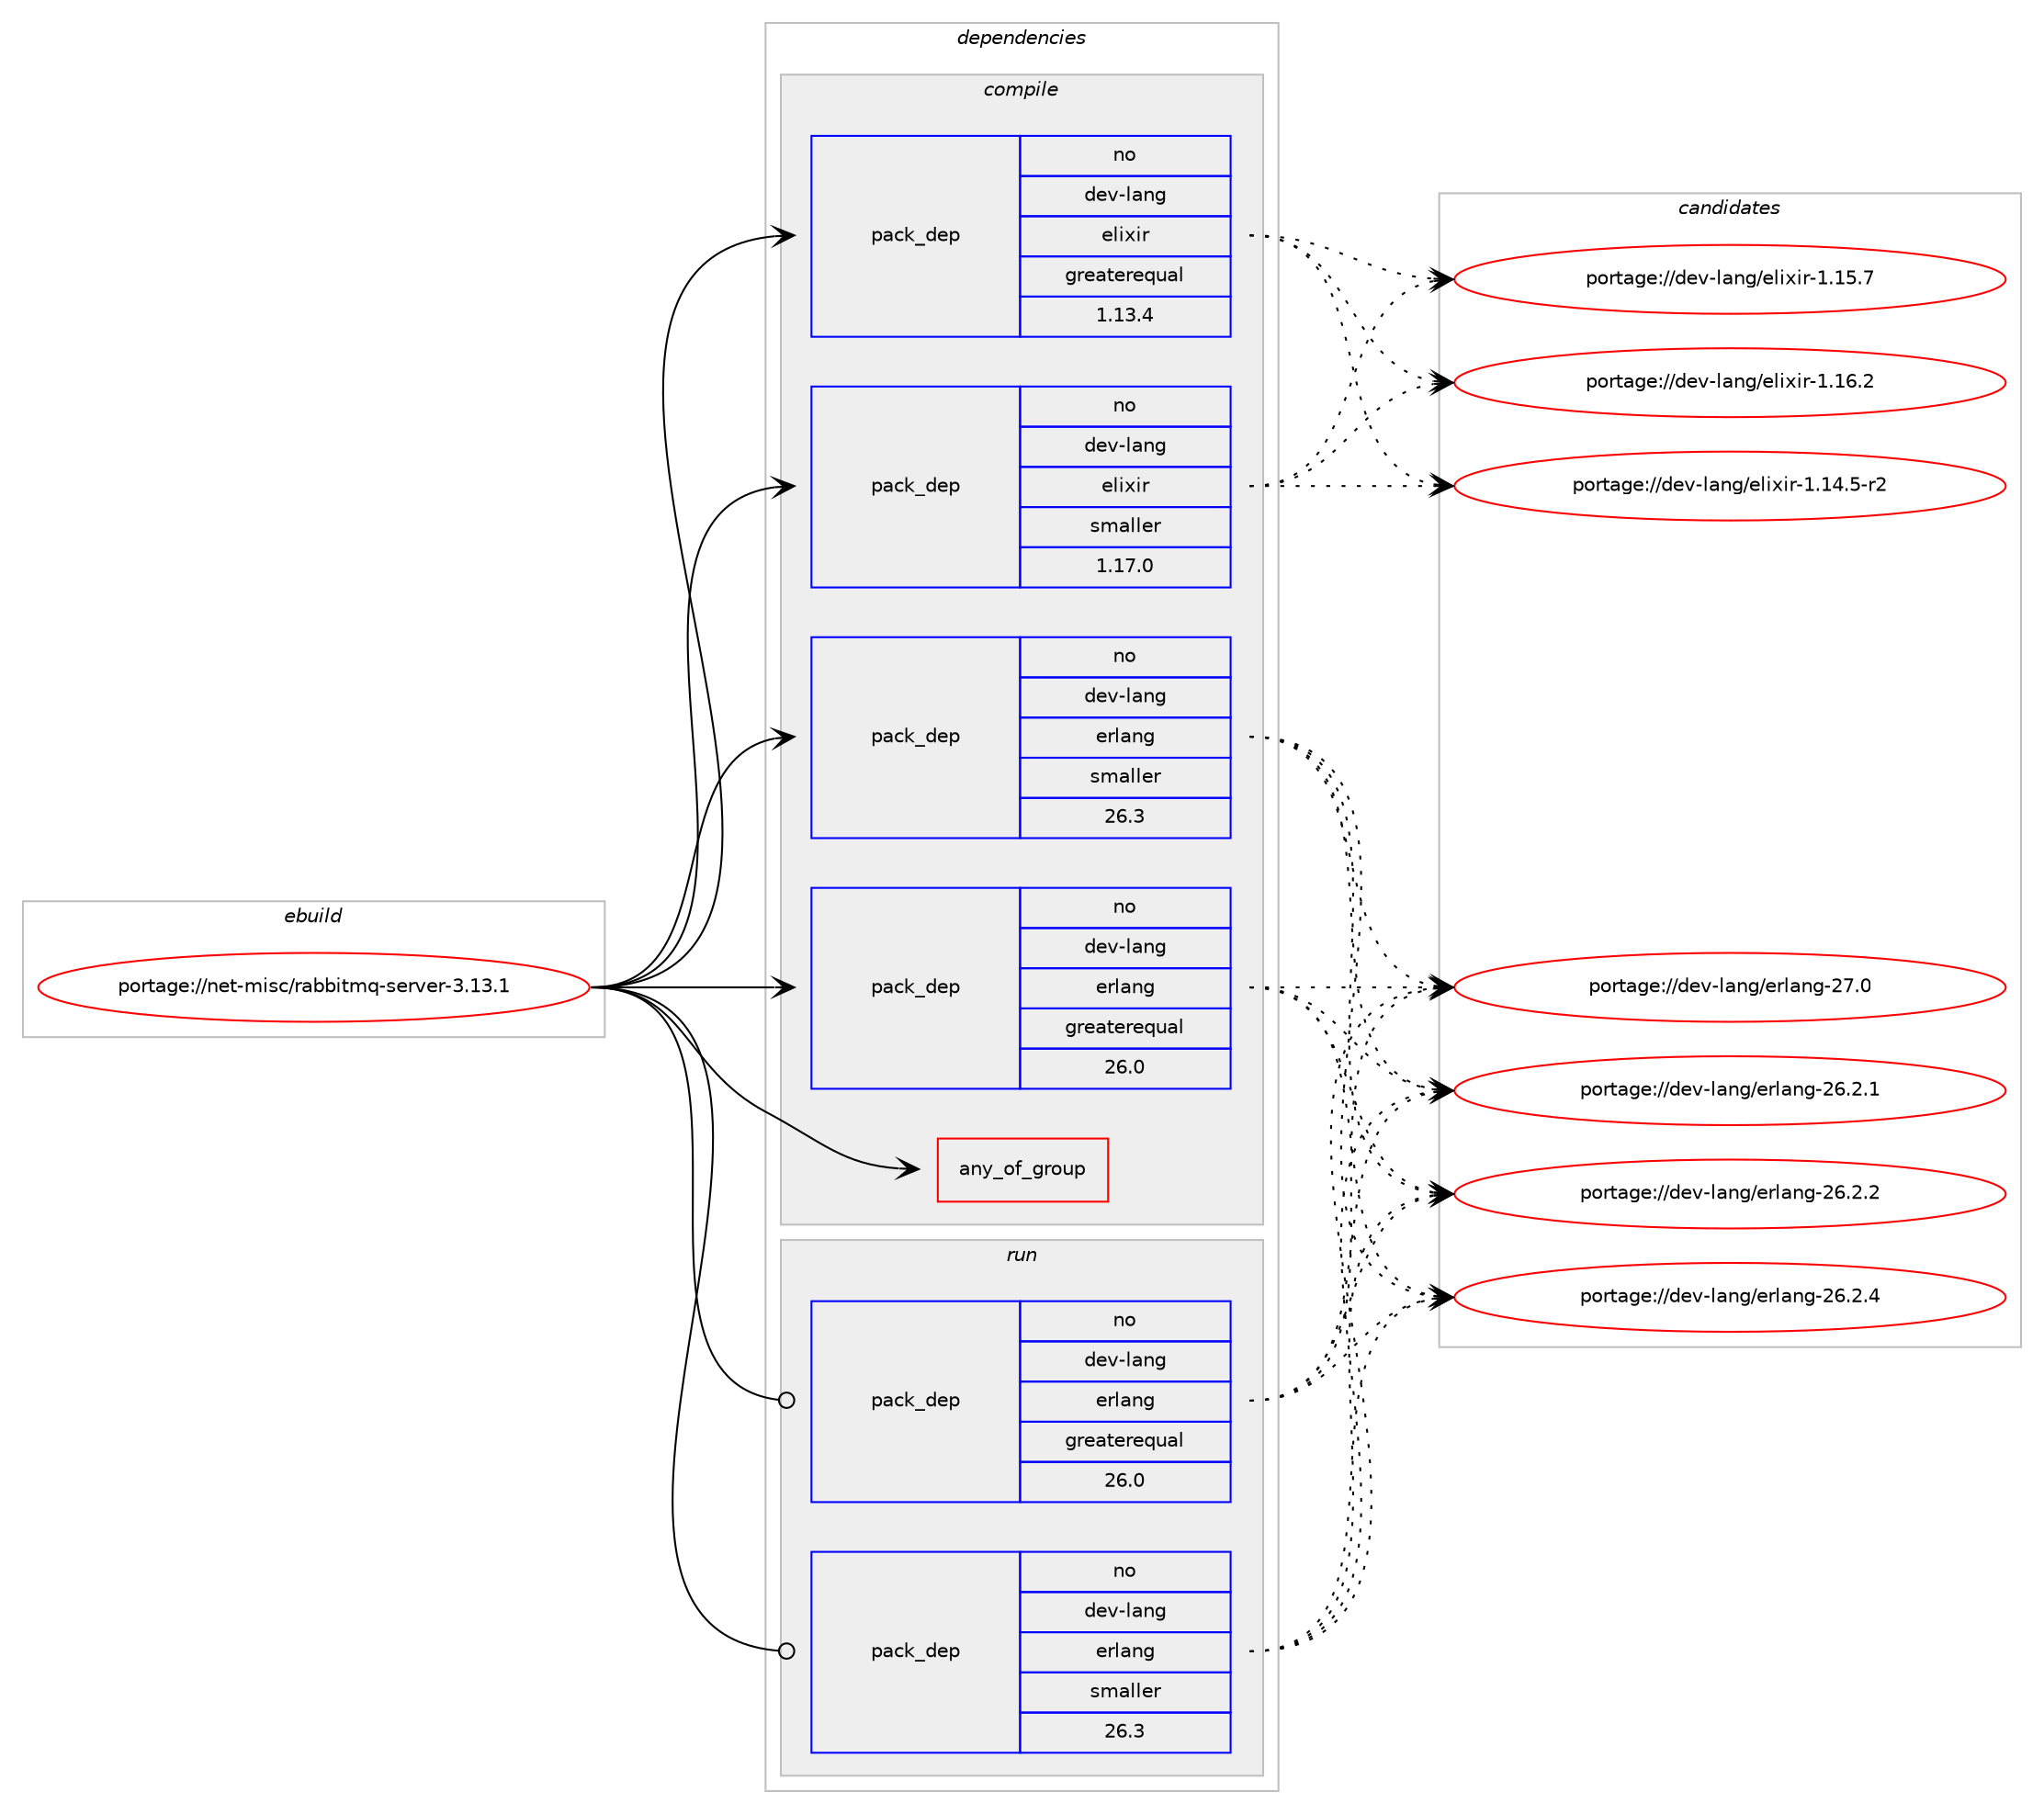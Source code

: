 digraph prolog {

# *************
# Graph options
# *************

newrank=true;
concentrate=true;
compound=true;
graph [rankdir=LR,fontname=Helvetica,fontsize=10,ranksep=1.5];#, ranksep=2.5, nodesep=0.2];
edge  [arrowhead=vee];
node  [fontname=Helvetica,fontsize=10];

# **********
# The ebuild
# **********

subgraph cluster_leftcol {
color=gray;
rank=same;
label=<<i>ebuild</i>>;
id [label="portage://net-misc/rabbitmq-server-3.13.1", color=red, width=4, href="../net-misc/rabbitmq-server-3.13.1.svg"];
}

# ****************
# The dependencies
# ****************

subgraph cluster_midcol {
color=gray;
label=<<i>dependencies</i>>;
subgraph cluster_compile {
fillcolor="#eeeeee";
style=filled;
label=<<i>compile</i>>;
subgraph any2460 {
dependency190125 [label=<<TABLE BORDER="0" CELLBORDER="1" CELLSPACING="0" CELLPADDING="4"><TR><TD CELLPADDING="10">any_of_group</TD></TR></TABLE>>, shape=none, color=red];# *** BEGIN UNKNOWN DEPENDENCY TYPE (TODO) ***
# dependency190125 -> package_dependency(portage://net-misc/rabbitmq-server-3.13.1,install,no,dev-lang,python,none,[,,],[slot(3.12)],[use(enable(xml),positive)])
# *** END UNKNOWN DEPENDENCY TYPE (TODO) ***

# *** BEGIN UNKNOWN DEPENDENCY TYPE (TODO) ***
# dependency190125 -> package_dependency(portage://net-misc/rabbitmq-server-3.13.1,install,no,dev-lang,python,none,[,,],[slot(3.11)],[use(enable(xml),positive)])
# *** END UNKNOWN DEPENDENCY TYPE (TODO) ***

# *** BEGIN UNKNOWN DEPENDENCY TYPE (TODO) ***
# dependency190125 -> package_dependency(portage://net-misc/rabbitmq-server-3.13.1,install,no,dev-lang,python,none,[,,],[slot(3.10)],[use(enable(xml),positive)])
# *** END UNKNOWN DEPENDENCY TYPE (TODO) ***

}
id:e -> dependency190125:w [weight=20,style="solid",arrowhead="vee"];
# *** BEGIN UNKNOWN DEPENDENCY TYPE (TODO) ***
# id -> package_dependency(portage://net-misc/rabbitmq-server-3.13.1,install,no,acct-group,rabbitmq,none,[,,],[],[])
# *** END UNKNOWN DEPENDENCY TYPE (TODO) ***

# *** BEGIN UNKNOWN DEPENDENCY TYPE (TODO) ***
# id -> package_dependency(portage://net-misc/rabbitmq-server-3.13.1,install,no,acct-user,rabbitmq,none,[,,],[],[])
# *** END UNKNOWN DEPENDENCY TYPE (TODO) ***

# *** BEGIN UNKNOWN DEPENDENCY TYPE (TODO) ***
# id -> package_dependency(portage://net-misc/rabbitmq-server-3.13.1,install,no,app-arch,unzip,none,[,,],[],[])
# *** END UNKNOWN DEPENDENCY TYPE (TODO) ***

# *** BEGIN UNKNOWN DEPENDENCY TYPE (TODO) ***
# id -> package_dependency(portage://net-misc/rabbitmq-server-3.13.1,install,no,app-arch,zip,none,[,,],[],[])
# *** END UNKNOWN DEPENDENCY TYPE (TODO) ***

# *** BEGIN UNKNOWN DEPENDENCY TYPE (TODO) ***
# id -> package_dependency(portage://net-misc/rabbitmq-server-3.13.1,install,no,app-text,docbook-xml-dtd,none,[,,],[slot(4.5)],[])
# *** END UNKNOWN DEPENDENCY TYPE (TODO) ***

# *** BEGIN UNKNOWN DEPENDENCY TYPE (TODO) ***
# id -> package_dependency(portage://net-misc/rabbitmq-server-3.13.1,install,no,app-text,xmlto,none,[,,],[],[])
# *** END UNKNOWN DEPENDENCY TYPE (TODO) ***

subgraph pack91279 {
dependency190126 [label=<<TABLE BORDER="0" CELLBORDER="1" CELLSPACING="0" CELLPADDING="4" WIDTH="220"><TR><TD ROWSPAN="6" CELLPADDING="30">pack_dep</TD></TR><TR><TD WIDTH="110">no</TD></TR><TR><TD>dev-lang</TD></TR><TR><TD>elixir</TD></TR><TR><TD>greaterequal</TD></TR><TR><TD>1.13.4</TD></TR></TABLE>>, shape=none, color=blue];
}
id:e -> dependency190126:w [weight=20,style="solid",arrowhead="vee"];
subgraph pack91280 {
dependency190127 [label=<<TABLE BORDER="0" CELLBORDER="1" CELLSPACING="0" CELLPADDING="4" WIDTH="220"><TR><TD ROWSPAN="6" CELLPADDING="30">pack_dep</TD></TR><TR><TD WIDTH="110">no</TD></TR><TR><TD>dev-lang</TD></TR><TR><TD>elixir</TD></TR><TR><TD>smaller</TD></TR><TR><TD>1.17.0</TD></TR></TABLE>>, shape=none, color=blue];
}
id:e -> dependency190127:w [weight=20,style="solid",arrowhead="vee"];
subgraph pack91281 {
dependency190128 [label=<<TABLE BORDER="0" CELLBORDER="1" CELLSPACING="0" CELLPADDING="4" WIDTH="220"><TR><TD ROWSPAN="6" CELLPADDING="30">pack_dep</TD></TR><TR><TD WIDTH="110">no</TD></TR><TR><TD>dev-lang</TD></TR><TR><TD>erlang</TD></TR><TR><TD>greaterequal</TD></TR><TR><TD>26.0</TD></TR></TABLE>>, shape=none, color=blue];
}
id:e -> dependency190128:w [weight=20,style="solid",arrowhead="vee"];
subgraph pack91282 {
dependency190129 [label=<<TABLE BORDER="0" CELLBORDER="1" CELLSPACING="0" CELLPADDING="4" WIDTH="220"><TR><TD ROWSPAN="6" CELLPADDING="30">pack_dep</TD></TR><TR><TD WIDTH="110">no</TD></TR><TR><TD>dev-lang</TD></TR><TR><TD>erlang</TD></TR><TR><TD>smaller</TD></TR><TR><TD>26.3</TD></TR></TABLE>>, shape=none, color=blue];
}
id:e -> dependency190129:w [weight=20,style="solid",arrowhead="vee"];
# *** BEGIN UNKNOWN DEPENDENCY TYPE (TODO) ***
# id -> package_dependency(portage://net-misc/rabbitmq-server-3.13.1,install,no,dev-libs,libxslt,none,[,,],[],[])
# *** END UNKNOWN DEPENDENCY TYPE (TODO) ***

}
subgraph cluster_compileandrun {
fillcolor="#eeeeee";
style=filled;
label=<<i>compile and run</i>>;
}
subgraph cluster_run {
fillcolor="#eeeeee";
style=filled;
label=<<i>run</i>>;
# *** BEGIN UNKNOWN DEPENDENCY TYPE (TODO) ***
# id -> package_dependency(portage://net-misc/rabbitmq-server-3.13.1,run,no,acct-group,rabbitmq,none,[,,],[],[])
# *** END UNKNOWN DEPENDENCY TYPE (TODO) ***

# *** BEGIN UNKNOWN DEPENDENCY TYPE (TODO) ***
# id -> package_dependency(portage://net-misc/rabbitmq-server-3.13.1,run,no,acct-user,rabbitmq,none,[,,],[],[])
# *** END UNKNOWN DEPENDENCY TYPE (TODO) ***

subgraph pack91283 {
dependency190130 [label=<<TABLE BORDER="0" CELLBORDER="1" CELLSPACING="0" CELLPADDING="4" WIDTH="220"><TR><TD ROWSPAN="6" CELLPADDING="30">pack_dep</TD></TR><TR><TD WIDTH="110">no</TD></TR><TR><TD>dev-lang</TD></TR><TR><TD>erlang</TD></TR><TR><TD>greaterequal</TD></TR><TR><TD>26.0</TD></TR></TABLE>>, shape=none, color=blue];
}
id:e -> dependency190130:w [weight=20,style="solid",arrowhead="odot"];
subgraph pack91284 {
dependency190131 [label=<<TABLE BORDER="0" CELLBORDER="1" CELLSPACING="0" CELLPADDING="4" WIDTH="220"><TR><TD ROWSPAN="6" CELLPADDING="30">pack_dep</TD></TR><TR><TD WIDTH="110">no</TD></TR><TR><TD>dev-lang</TD></TR><TR><TD>erlang</TD></TR><TR><TD>smaller</TD></TR><TR><TD>26.3</TD></TR></TABLE>>, shape=none, color=blue];
}
id:e -> dependency190131:w [weight=20,style="solid",arrowhead="odot"];
}
}

# **************
# The candidates
# **************

subgraph cluster_choices {
rank=same;
color=gray;
label=<<i>candidates</i>>;

subgraph choice91279 {
color=black;
nodesep=1;
choice100101118451089711010347101108105120105114454946495246534511450 [label="portage://dev-lang/elixir-1.14.5-r2", color=red, width=4,href="../dev-lang/elixir-1.14.5-r2.svg"];
choice10010111845108971101034710110810512010511445494649534655 [label="portage://dev-lang/elixir-1.15.7", color=red, width=4,href="../dev-lang/elixir-1.15.7.svg"];
choice10010111845108971101034710110810512010511445494649544650 [label="portage://dev-lang/elixir-1.16.2", color=red, width=4,href="../dev-lang/elixir-1.16.2.svg"];
dependency190126:e -> choice100101118451089711010347101108105120105114454946495246534511450:w [style=dotted,weight="100"];
dependency190126:e -> choice10010111845108971101034710110810512010511445494649534655:w [style=dotted,weight="100"];
dependency190126:e -> choice10010111845108971101034710110810512010511445494649544650:w [style=dotted,weight="100"];
}
subgraph choice91280 {
color=black;
nodesep=1;
choice100101118451089711010347101108105120105114454946495246534511450 [label="portage://dev-lang/elixir-1.14.5-r2", color=red, width=4,href="../dev-lang/elixir-1.14.5-r2.svg"];
choice10010111845108971101034710110810512010511445494649534655 [label="portage://dev-lang/elixir-1.15.7", color=red, width=4,href="../dev-lang/elixir-1.15.7.svg"];
choice10010111845108971101034710110810512010511445494649544650 [label="portage://dev-lang/elixir-1.16.2", color=red, width=4,href="../dev-lang/elixir-1.16.2.svg"];
dependency190127:e -> choice100101118451089711010347101108105120105114454946495246534511450:w [style=dotted,weight="100"];
dependency190127:e -> choice10010111845108971101034710110810512010511445494649534655:w [style=dotted,weight="100"];
dependency190127:e -> choice10010111845108971101034710110810512010511445494649544650:w [style=dotted,weight="100"];
}
subgraph choice91281 {
color=black;
nodesep=1;
choice1001011184510897110103471011141089711010345505446504649 [label="portage://dev-lang/erlang-26.2.1", color=red, width=4,href="../dev-lang/erlang-26.2.1.svg"];
choice1001011184510897110103471011141089711010345505446504650 [label="portage://dev-lang/erlang-26.2.2", color=red, width=4,href="../dev-lang/erlang-26.2.2.svg"];
choice1001011184510897110103471011141089711010345505446504652 [label="portage://dev-lang/erlang-26.2.4", color=red, width=4,href="../dev-lang/erlang-26.2.4.svg"];
choice100101118451089711010347101114108971101034550554648 [label="portage://dev-lang/erlang-27.0", color=red, width=4,href="../dev-lang/erlang-27.0.svg"];
dependency190128:e -> choice1001011184510897110103471011141089711010345505446504649:w [style=dotted,weight="100"];
dependency190128:e -> choice1001011184510897110103471011141089711010345505446504650:w [style=dotted,weight="100"];
dependency190128:e -> choice1001011184510897110103471011141089711010345505446504652:w [style=dotted,weight="100"];
dependency190128:e -> choice100101118451089711010347101114108971101034550554648:w [style=dotted,weight="100"];
}
subgraph choice91282 {
color=black;
nodesep=1;
choice1001011184510897110103471011141089711010345505446504649 [label="portage://dev-lang/erlang-26.2.1", color=red, width=4,href="../dev-lang/erlang-26.2.1.svg"];
choice1001011184510897110103471011141089711010345505446504650 [label="portage://dev-lang/erlang-26.2.2", color=red, width=4,href="../dev-lang/erlang-26.2.2.svg"];
choice1001011184510897110103471011141089711010345505446504652 [label="portage://dev-lang/erlang-26.2.4", color=red, width=4,href="../dev-lang/erlang-26.2.4.svg"];
choice100101118451089711010347101114108971101034550554648 [label="portage://dev-lang/erlang-27.0", color=red, width=4,href="../dev-lang/erlang-27.0.svg"];
dependency190129:e -> choice1001011184510897110103471011141089711010345505446504649:w [style=dotted,weight="100"];
dependency190129:e -> choice1001011184510897110103471011141089711010345505446504650:w [style=dotted,weight="100"];
dependency190129:e -> choice1001011184510897110103471011141089711010345505446504652:w [style=dotted,weight="100"];
dependency190129:e -> choice100101118451089711010347101114108971101034550554648:w [style=dotted,weight="100"];
}
subgraph choice91283 {
color=black;
nodesep=1;
choice1001011184510897110103471011141089711010345505446504649 [label="portage://dev-lang/erlang-26.2.1", color=red, width=4,href="../dev-lang/erlang-26.2.1.svg"];
choice1001011184510897110103471011141089711010345505446504650 [label="portage://dev-lang/erlang-26.2.2", color=red, width=4,href="../dev-lang/erlang-26.2.2.svg"];
choice1001011184510897110103471011141089711010345505446504652 [label="portage://dev-lang/erlang-26.2.4", color=red, width=4,href="../dev-lang/erlang-26.2.4.svg"];
choice100101118451089711010347101114108971101034550554648 [label="portage://dev-lang/erlang-27.0", color=red, width=4,href="../dev-lang/erlang-27.0.svg"];
dependency190130:e -> choice1001011184510897110103471011141089711010345505446504649:w [style=dotted,weight="100"];
dependency190130:e -> choice1001011184510897110103471011141089711010345505446504650:w [style=dotted,weight="100"];
dependency190130:e -> choice1001011184510897110103471011141089711010345505446504652:w [style=dotted,weight="100"];
dependency190130:e -> choice100101118451089711010347101114108971101034550554648:w [style=dotted,weight="100"];
}
subgraph choice91284 {
color=black;
nodesep=1;
choice1001011184510897110103471011141089711010345505446504649 [label="portage://dev-lang/erlang-26.2.1", color=red, width=4,href="../dev-lang/erlang-26.2.1.svg"];
choice1001011184510897110103471011141089711010345505446504650 [label="portage://dev-lang/erlang-26.2.2", color=red, width=4,href="../dev-lang/erlang-26.2.2.svg"];
choice1001011184510897110103471011141089711010345505446504652 [label="portage://dev-lang/erlang-26.2.4", color=red, width=4,href="../dev-lang/erlang-26.2.4.svg"];
choice100101118451089711010347101114108971101034550554648 [label="portage://dev-lang/erlang-27.0", color=red, width=4,href="../dev-lang/erlang-27.0.svg"];
dependency190131:e -> choice1001011184510897110103471011141089711010345505446504649:w [style=dotted,weight="100"];
dependency190131:e -> choice1001011184510897110103471011141089711010345505446504650:w [style=dotted,weight="100"];
dependency190131:e -> choice1001011184510897110103471011141089711010345505446504652:w [style=dotted,weight="100"];
dependency190131:e -> choice100101118451089711010347101114108971101034550554648:w [style=dotted,weight="100"];
}
}

}
